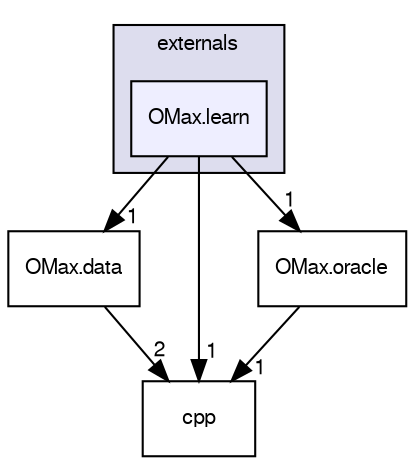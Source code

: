 digraph G {
  bgcolor=transparent;
  compound=true
  node [ fontsize="10", fontname="FreeSans"];
  edge [ labelfontsize="10", labelfontname="FreeSans"];
  subgraph clusterdir_5d3bd0992c8e2bd4ed44d76072fb2e08 {
    graph [ bgcolor="#ddddee", pencolor="black", label="externals" fontname="FreeSans", fontsize="10", URL="dir_5d3bd0992c8e2bd4ed44d76072fb2e08.html"]
  dir_48c6ddd7934a7e51fec3a1121ad46385 [shape=box, label="OMax.learn", style="filled", fillcolor="#eeeeff", pencolor="black", URL="dir_48c6ddd7934a7e51fec3a1121ad46385.html"];
  }
  dir_fcead808c64ab39e8f0eaefa2dea8007 [shape=box label="OMax.data" URL="dir_fcead808c64ab39e8f0eaefa2dea8007.html"];
  dir_dee79334267afcd35a7e019c8245e3a8 [shape=box label="cpp" URL="dir_dee79334267afcd35a7e019c8245e3a8.html"];
  dir_d18fb165b56304cf30dbaaccdacc99be [shape=box label="OMax.oracle" URL="dir_d18fb165b56304cf30dbaaccdacc99be.html"];
  dir_fcead808c64ab39e8f0eaefa2dea8007->dir_dee79334267afcd35a7e019c8245e3a8 [headlabel="2", labeldistance=1.5 headhref="dir_000006_000014.html"];
  dir_d18fb165b56304cf30dbaaccdacc99be->dir_dee79334267afcd35a7e019c8245e3a8 [headlabel="1", labeldistance=1.5 headhref="dir_000009_000014.html"];
  dir_48c6ddd7934a7e51fec3a1121ad46385->dir_fcead808c64ab39e8f0eaefa2dea8007 [headlabel="1", labeldistance=1.5 headhref="dir_000008_000006.html"];
  dir_48c6ddd7934a7e51fec3a1121ad46385->dir_dee79334267afcd35a7e019c8245e3a8 [headlabel="1", labeldistance=1.5 headhref="dir_000008_000014.html"];
  dir_48c6ddd7934a7e51fec3a1121ad46385->dir_d18fb165b56304cf30dbaaccdacc99be [headlabel="1", labeldistance=1.5 headhref="dir_000008_000009.html"];
}
